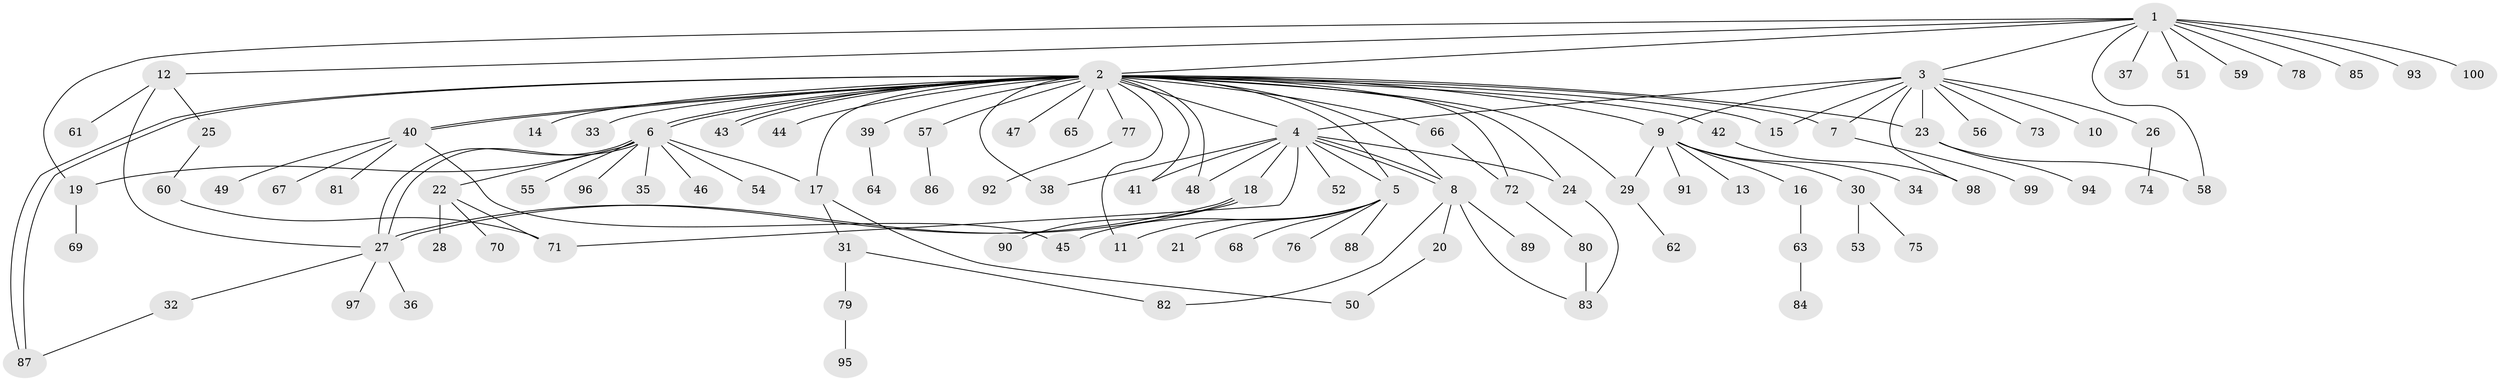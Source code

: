 // Generated by graph-tools (version 1.1) at 2025/35/03/09/25 02:35:17]
// undirected, 100 vertices, 134 edges
graph export_dot {
graph [start="1"]
  node [color=gray90,style=filled];
  1;
  2;
  3;
  4;
  5;
  6;
  7;
  8;
  9;
  10;
  11;
  12;
  13;
  14;
  15;
  16;
  17;
  18;
  19;
  20;
  21;
  22;
  23;
  24;
  25;
  26;
  27;
  28;
  29;
  30;
  31;
  32;
  33;
  34;
  35;
  36;
  37;
  38;
  39;
  40;
  41;
  42;
  43;
  44;
  45;
  46;
  47;
  48;
  49;
  50;
  51;
  52;
  53;
  54;
  55;
  56;
  57;
  58;
  59;
  60;
  61;
  62;
  63;
  64;
  65;
  66;
  67;
  68;
  69;
  70;
  71;
  72;
  73;
  74;
  75;
  76;
  77;
  78;
  79;
  80;
  81;
  82;
  83;
  84;
  85;
  86;
  87;
  88;
  89;
  90;
  91;
  92;
  93;
  94;
  95;
  96;
  97;
  98;
  99;
  100;
  1 -- 2;
  1 -- 3;
  1 -- 12;
  1 -- 19;
  1 -- 37;
  1 -- 51;
  1 -- 58;
  1 -- 59;
  1 -- 78;
  1 -- 85;
  1 -- 93;
  1 -- 100;
  2 -- 4;
  2 -- 5;
  2 -- 6;
  2 -- 6;
  2 -- 7;
  2 -- 8;
  2 -- 9;
  2 -- 11;
  2 -- 14;
  2 -- 15;
  2 -- 17;
  2 -- 23;
  2 -- 24;
  2 -- 29;
  2 -- 33;
  2 -- 38;
  2 -- 39;
  2 -- 40;
  2 -- 40;
  2 -- 41;
  2 -- 42;
  2 -- 43;
  2 -- 43;
  2 -- 44;
  2 -- 47;
  2 -- 48;
  2 -- 57;
  2 -- 65;
  2 -- 66;
  2 -- 72;
  2 -- 77;
  2 -- 87;
  2 -- 87;
  3 -- 4;
  3 -- 7;
  3 -- 9;
  3 -- 10;
  3 -- 15;
  3 -- 23;
  3 -- 26;
  3 -- 56;
  3 -- 73;
  3 -- 98;
  4 -- 5;
  4 -- 8;
  4 -- 8;
  4 -- 18;
  4 -- 24;
  4 -- 38;
  4 -- 41;
  4 -- 48;
  4 -- 52;
  4 -- 71;
  5 -- 11;
  5 -- 21;
  5 -- 45;
  5 -- 68;
  5 -- 76;
  5 -- 88;
  6 -- 17;
  6 -- 19;
  6 -- 22;
  6 -- 27;
  6 -- 27;
  6 -- 35;
  6 -- 46;
  6 -- 54;
  6 -- 55;
  6 -- 96;
  7 -- 99;
  8 -- 20;
  8 -- 82;
  8 -- 83;
  8 -- 89;
  9 -- 13;
  9 -- 16;
  9 -- 29;
  9 -- 30;
  9 -- 34;
  9 -- 91;
  12 -- 25;
  12 -- 27;
  12 -- 61;
  16 -- 63;
  17 -- 31;
  17 -- 50;
  18 -- 27;
  18 -- 27;
  18 -- 90;
  19 -- 69;
  20 -- 50;
  22 -- 28;
  22 -- 70;
  22 -- 71;
  23 -- 58;
  23 -- 94;
  24 -- 83;
  25 -- 60;
  26 -- 74;
  27 -- 32;
  27 -- 36;
  27 -- 97;
  29 -- 62;
  30 -- 53;
  30 -- 75;
  31 -- 79;
  31 -- 82;
  32 -- 87;
  39 -- 64;
  40 -- 45;
  40 -- 49;
  40 -- 67;
  40 -- 81;
  42 -- 98;
  57 -- 86;
  60 -- 71;
  63 -- 84;
  66 -- 72;
  72 -- 80;
  77 -- 92;
  79 -- 95;
  80 -- 83;
}
